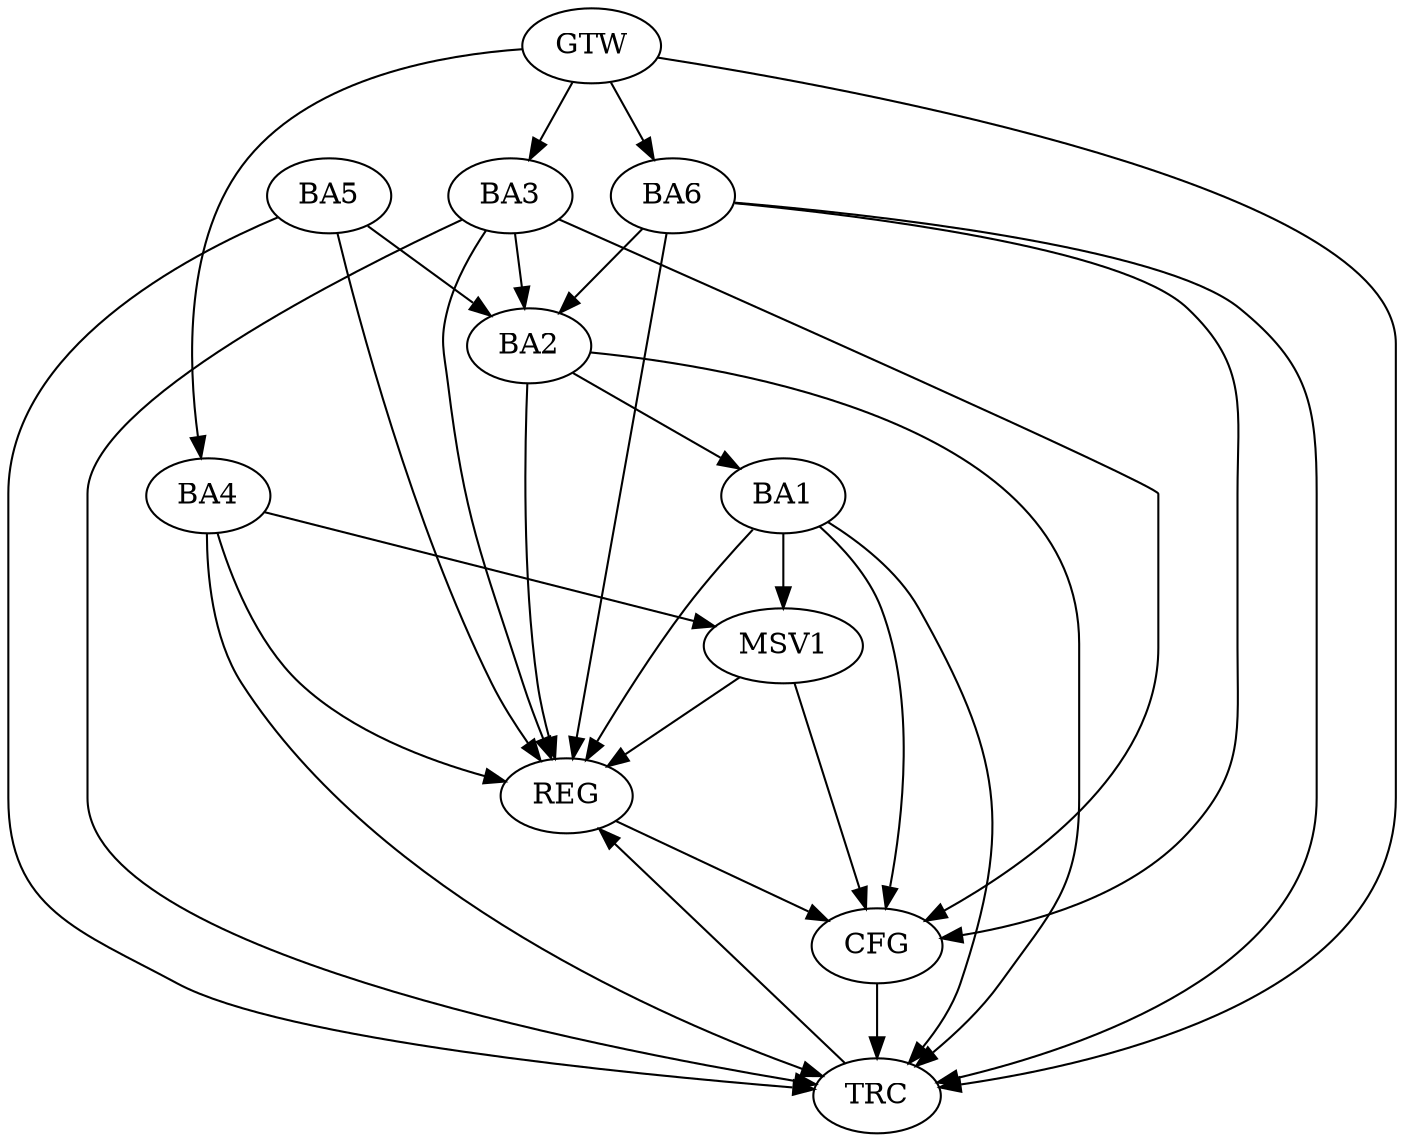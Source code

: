 strict digraph G {
  BA1 [ label="BA1" ];
  BA2 [ label="BA2" ];
  BA3 [ label="BA3" ];
  BA4 [ label="BA4" ];
  BA5 [ label="BA5" ];
  BA6 [ label="BA6" ];
  GTW [ label="GTW" ];
  REG [ label="REG" ];
  CFG [ label="CFG" ];
  TRC [ label="TRC" ];
  MSV1 [ label="MSV1" ];
  BA2 -> BA1;
  BA5 -> BA2;
  GTW -> BA3;
  GTW -> BA4;
  GTW -> BA6;
  BA1 -> REG;
  BA2 -> REG;
  BA3 -> REG;
  BA4 -> REG;
  BA5 -> REG;
  BA6 -> REG;
  BA3 -> CFG;
  BA6 -> CFG;
  BA1 -> CFG;
  REG -> CFG;
  BA1 -> TRC;
  BA2 -> TRC;
  BA3 -> TRC;
  BA4 -> TRC;
  BA5 -> TRC;
  BA6 -> TRC;
  GTW -> TRC;
  CFG -> TRC;
  TRC -> REG;
  BA3 -> BA2;
  BA6 -> BA2;
  BA1 -> MSV1;
  BA4 -> MSV1;
  MSV1 -> REG;
  MSV1 -> CFG;
}
